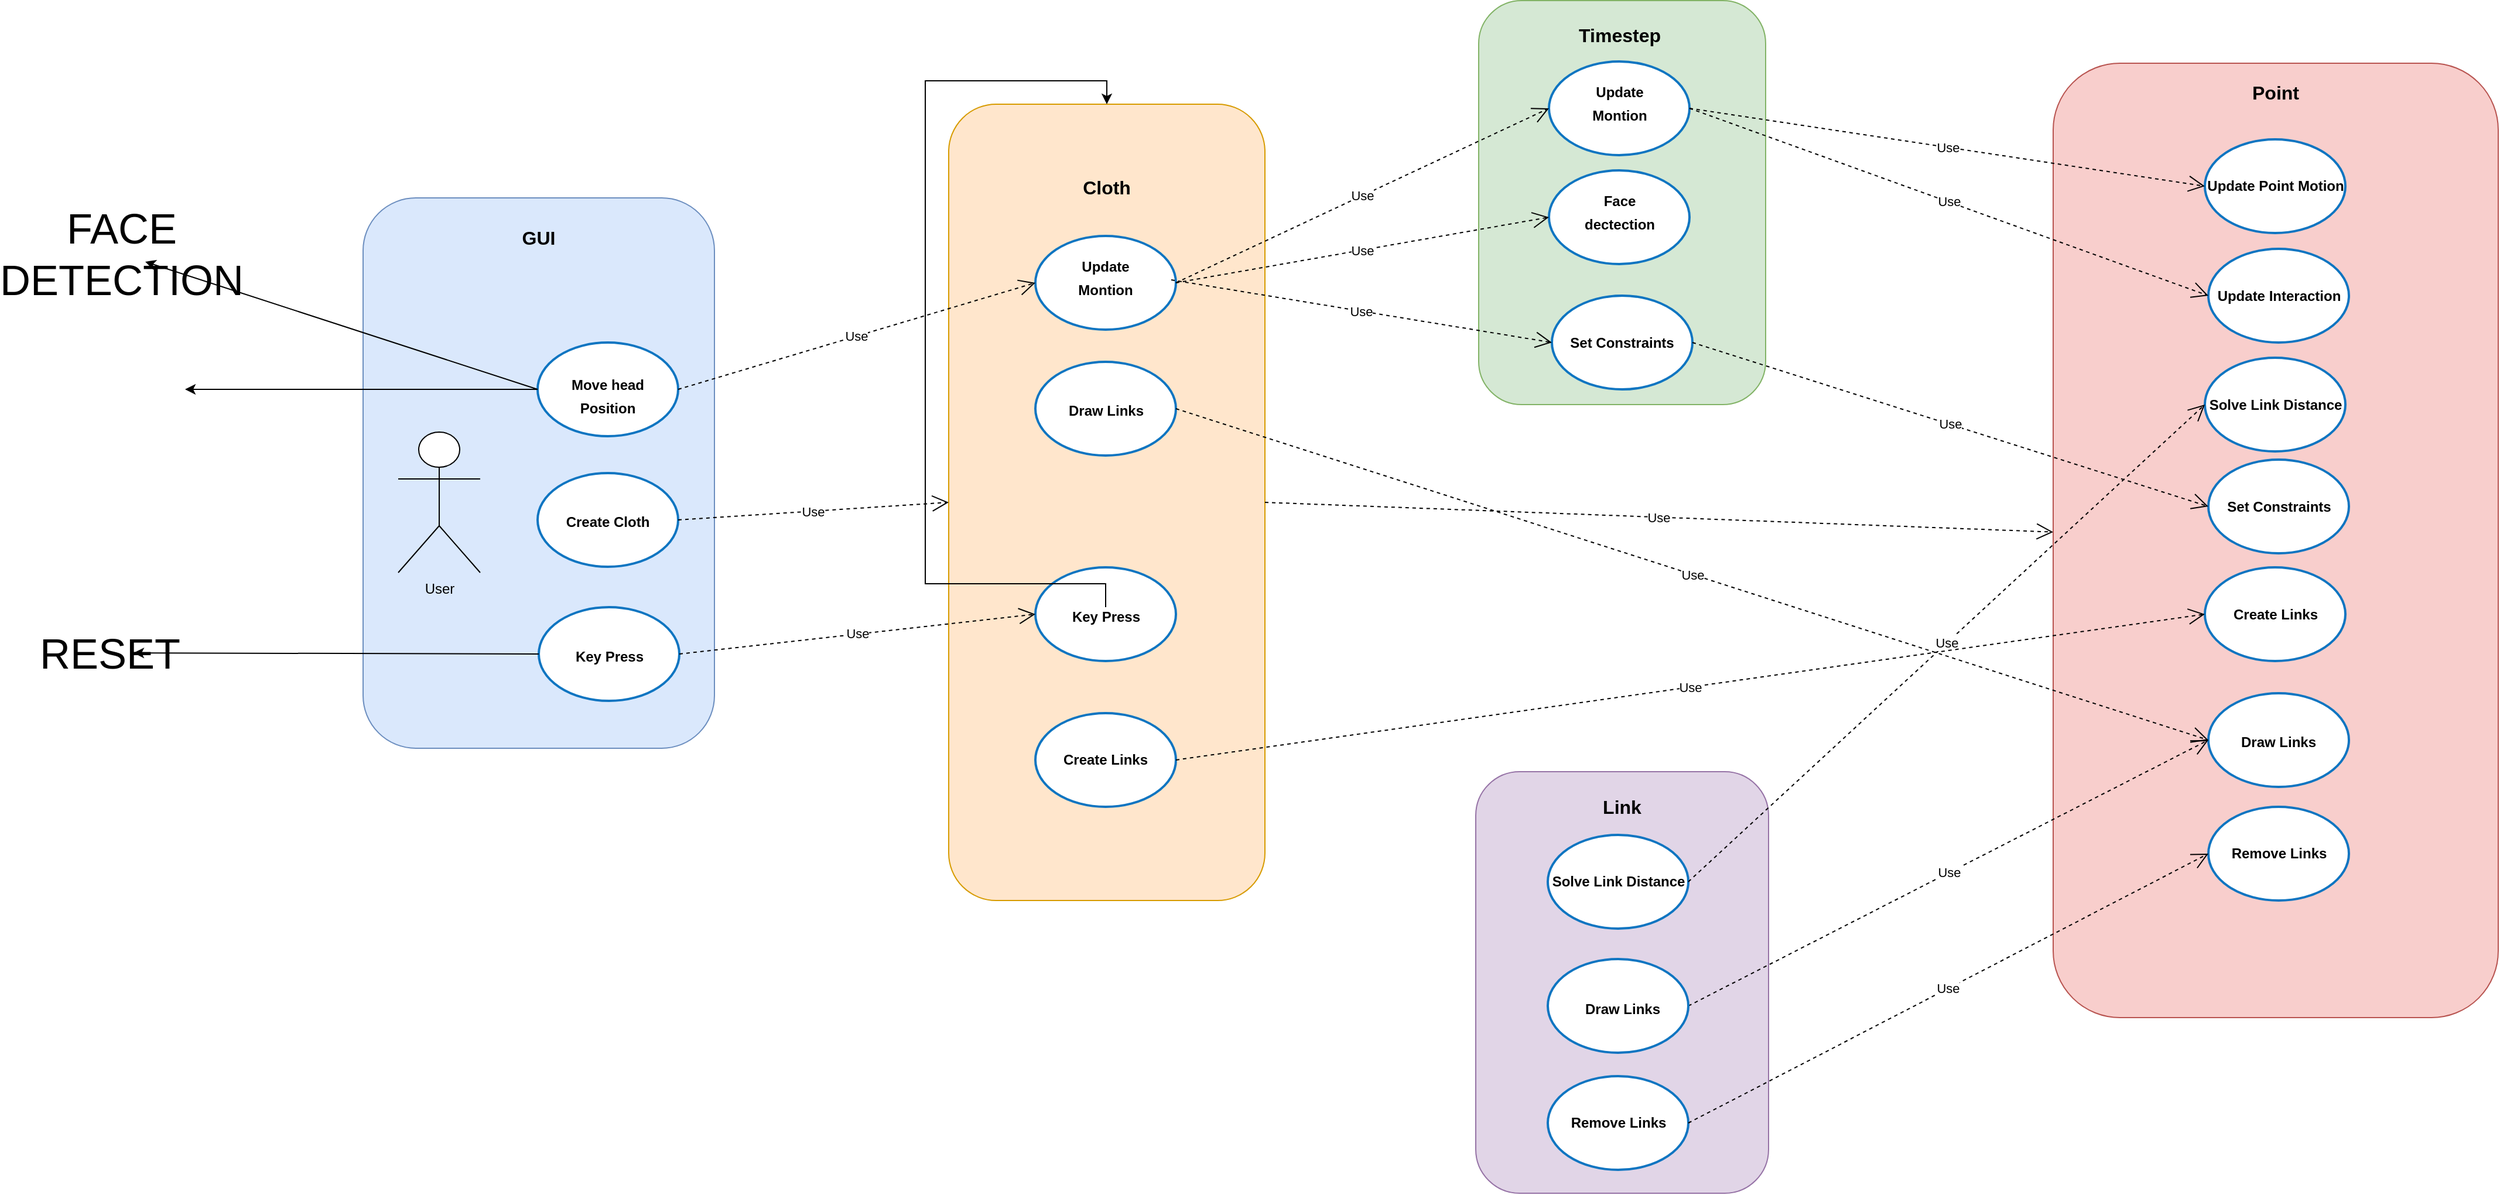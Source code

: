 <mxfile pages="1" version="11.2.9" type="github"><diagram id="Cx7xE0Kvr34w0EGpW7dX" name="Page-1"><mxGraphModel dx="2394" dy="854" grid="1" gridSize="10" guides="1" tooltips="1" connect="1" arrows="1" fold="1" page="1" pageScale="1" pageWidth="850" pageHeight="1100" math="0" shadow="0"><root><mxCell id="0"/><mxCell id="1" parent="0"/><mxCell id="xgwpat7PdMoK2Z2tDvWP-8" value="" style="rounded=1;whiteSpace=wrap;html=1;fillColor=#e1d5e7;strokeColor=#9673a6;" parent="1" vertex="1"><mxGeometry x="740" y="670" width="250" height="360" as="geometry"/></mxCell><mxCell id="pGEgc3og7L42PxTnYxmK-7" value="" style="group" vertex="1" connectable="0" parent="1"><mxGeometry x="1233" y="65" width="380" height="815" as="geometry"/></mxCell><mxCell id="xgwpat7PdMoK2Z2tDvWP-11" value="" style="rounded=1;whiteSpace=wrap;html=1;fillColor=#f8cecc;strokeColor=#b85450;" parent="pGEgc3og7L42PxTnYxmK-7" vertex="1"><mxGeometry width="380" height="815" as="geometry"/></mxCell><mxCell id="pGEgc3og7L42PxTnYxmK-6" value="" style="group" vertex="1" connectable="0" parent="pGEgc3og7L42PxTnYxmK-7"><mxGeometry x="129.5" y="15" width="120.5" height="683.5" as="geometry"/></mxCell><mxCell id="xgwpat7PdMoK2Z2tDvWP-32" value="" style="group" parent="pGEgc3og7L42PxTnYxmK-6" vertex="1" connectable="0"><mxGeometry width="120" height="590" as="geometry"/></mxCell><mxCell id="xgwpat7PdMoK2Z2tDvWP-12" value="&lt;b style=&quot;font-size: 16px;&quot;&gt;Point&lt;/b&gt;" style="text;html=1;strokeColor=none;fillColor=none;align=center;verticalAlign=middle;whiteSpace=wrap;rounded=0;fontSize=16;" parent="xgwpat7PdMoK2Z2tDvWP-32" vertex="1"><mxGeometry x="40" width="40" height="20" as="geometry"/></mxCell><mxCell id="xgwpat7PdMoK2Z2tDvWP-31" value="" style="group" parent="xgwpat7PdMoK2Z2tDvWP-32" vertex="1" connectable="0"><mxGeometry y="50" width="120" height="540" as="geometry"/></mxCell><mxCell id="xgwpat7PdMoK2Z2tDvWP-20" value="&lt;b&gt;Update Point Motion&lt;/b&gt;" style="ellipse;whiteSpace=wrap;html=1;strokeWidth=2;strokeColor=#0F75C1;" parent="xgwpat7PdMoK2Z2tDvWP-31" vertex="1"><mxGeometry width="120" height="80" as="geometry"/></mxCell><mxCell id="xgwpat7PdMoK2Z2tDvWP-27" value="&lt;b&gt;Solve Link Distance&lt;/b&gt;" style="ellipse;whiteSpace=wrap;html=1;strokeWidth=2;strokeColor=#0F75C1;" parent="pGEgc3og7L42PxTnYxmK-7" vertex="1"><mxGeometry x="129.5" y="251.5" width="120" height="80" as="geometry"/></mxCell><mxCell id="xgwpat7PdMoK2Z2tDvWP-25" value="&lt;b&gt;Remove Links&lt;/b&gt;" style="ellipse;whiteSpace=wrap;html=1;strokeWidth=2;strokeColor=#0F75C1;" parent="pGEgc3og7L42PxTnYxmK-7" vertex="1"><mxGeometry x="132.5" y="635" width="120" height="80" as="geometry"/></mxCell><mxCell id="xgwpat7PdMoK2Z2tDvWP-24" value="&lt;b&gt;Create Links&lt;/b&gt;" style="ellipse;whiteSpace=wrap;html=1;strokeWidth=2;strokeColor=#0F75C1;" parent="pGEgc3og7L42PxTnYxmK-7" vertex="1"><mxGeometry x="129.5" y="430.5" width="120" height="80" as="geometry"/></mxCell><mxCell id="xgwpat7PdMoK2Z2tDvWP-23" value="&lt;b&gt;Set Constraints&lt;/b&gt;" style="ellipse;whiteSpace=wrap;html=1;strokeWidth=2;strokeColor=#0F75C1;" parent="pGEgc3og7L42PxTnYxmK-7" vertex="1"><mxGeometry x="132.5" y="338.5" width="120" height="80" as="geometry"/></mxCell><mxCell id="xgwpat7PdMoK2Z2tDvWP-22" value="&lt;b&gt;Update Interaction&lt;/b&gt;" style="ellipse;whiteSpace=wrap;html=1;strokeWidth=2;strokeColor=#0F75C1;" parent="pGEgc3og7L42PxTnYxmK-7" vertex="1"><mxGeometry x="132.5" y="158.5" width="120" height="80" as="geometry"/></mxCell><mxCell id="pGEgc3og7L42PxTnYxmK-39" value="" style="group" vertex="1" connectable="0" parent="pGEgc3og7L42PxTnYxmK-7"><mxGeometry x="132.5" y="538" width="120" height="80" as="geometry"/></mxCell><mxCell id="pGEgc3og7L42PxTnYxmK-1" value="" style="ellipse;whiteSpace=wrap;html=1;strokeColor=#0F75C1;strokeWidth=2;fontSize=16;" vertex="1" parent="pGEgc3og7L42PxTnYxmK-39"><mxGeometry width="120" height="80" as="geometry"/></mxCell><mxCell id="pGEgc3og7L42PxTnYxmK-2" value="&lt;span style=&quot;font-size: 12px&quot;&gt;&lt;b&gt;Draw Links&lt;/b&gt;&lt;/span&gt;" style="text;html=1;strokeColor=none;fillColor=none;align=center;verticalAlign=middle;whiteSpace=wrap;rounded=0;fontSize=16;" vertex="1" parent="pGEgc3og7L42PxTnYxmK-39"><mxGeometry x="24.5" y="34" width="71" height="12" as="geometry"/></mxCell><mxCell id="xgwpat7PdMoK2Z2tDvWP-6" value="" style="group" parent="1" vertex="1" connectable="0"><mxGeometry x="290" y="100" width="270" height="680" as="geometry"/></mxCell><mxCell id="xgwpat7PdMoK2Z2tDvWP-4" value="" style="rounded=1;whiteSpace=wrap;html=1;fillColor=#ffe6cc;strokeColor=#d79b00;" parent="xgwpat7PdMoK2Z2tDvWP-6" vertex="1"><mxGeometry width="270" height="680" as="geometry"/></mxCell><mxCell id="xgwpat7PdMoK2Z2tDvWP-5" value="&lt;b style=&quot;font-size: 16px;&quot;&gt;Cloth&lt;/b&gt;" style="text;html=1;strokeColor=none;fillColor=none;align=center;verticalAlign=middle;whiteSpace=wrap;rounded=0;fontSize=16;" parent="xgwpat7PdMoK2Z2tDvWP-6" vertex="1"><mxGeometry x="101.25" y="41.391" width="67.5" height="59.13" as="geometry"/></mxCell><mxCell id="pGEgc3og7L42PxTnYxmK-41" value="" style="group" vertex="1" connectable="0" parent="xgwpat7PdMoK2Z2tDvWP-6"><mxGeometry x="74" y="112.5" width="120" height="80" as="geometry"/></mxCell><mxCell id="pGEgc3og7L42PxTnYxmK-42" value="" style="ellipse;whiteSpace=wrap;html=1;strokeColor=#0F75C1;strokeWidth=2;fontSize=16;" vertex="1" parent="pGEgc3og7L42PxTnYxmK-41"><mxGeometry width="120" height="80" as="geometry"/></mxCell><mxCell id="pGEgc3og7L42PxTnYxmK-43" value="&lt;font style=&quot;font-size: 12px&quot;&gt;&lt;b&gt;Update Montion&lt;/b&gt;&lt;/font&gt;" style="text;html=1;strokeColor=none;fillColor=none;align=center;verticalAlign=middle;whiteSpace=wrap;rounded=0;fontSize=16;" vertex="1" parent="pGEgc3og7L42PxTnYxmK-41"><mxGeometry x="40" y="28" width="40" height="12" as="geometry"/></mxCell><mxCell id="pGEgc3og7L42PxTnYxmK-44" value="" style="group" vertex="1" connectable="0" parent="xgwpat7PdMoK2Z2tDvWP-6"><mxGeometry x="74" y="220" width="120" height="80" as="geometry"/></mxCell><mxCell id="pGEgc3og7L42PxTnYxmK-45" value="" style="ellipse;whiteSpace=wrap;html=1;strokeColor=#0F75C1;strokeWidth=2;fontSize=16;" vertex="1" parent="pGEgc3og7L42PxTnYxmK-44"><mxGeometry width="120" height="80" as="geometry"/></mxCell><mxCell id="pGEgc3og7L42PxTnYxmK-46" value="&lt;span style=&quot;font-size: 12px&quot;&gt;&lt;b&gt;Draw Links&lt;/b&gt;&lt;/span&gt;" style="text;html=1;strokeColor=none;fillColor=none;align=center;verticalAlign=middle;whiteSpace=wrap;rounded=0;fontSize=16;" vertex="1" parent="pGEgc3og7L42PxTnYxmK-44"><mxGeometry x="24.5" y="34" width="71" height="12" as="geometry"/></mxCell><mxCell id="pGEgc3og7L42PxTnYxmK-52" value="" style="group" vertex="1" connectable="0" parent="xgwpat7PdMoK2Z2tDvWP-6"><mxGeometry x="74" y="395.5" width="120" height="80" as="geometry"/></mxCell><mxCell id="pGEgc3og7L42PxTnYxmK-68" value="" style="group" vertex="1" connectable="0" parent="pGEgc3og7L42PxTnYxmK-52"><mxGeometry width="120" height="80" as="geometry"/></mxCell><mxCell id="pGEgc3og7L42PxTnYxmK-53" value="" style="ellipse;whiteSpace=wrap;html=1;strokeColor=#0F75C1;strokeWidth=2;fontSize=16;" vertex="1" parent="pGEgc3og7L42PxTnYxmK-68"><mxGeometry width="120" height="80" as="geometry"/></mxCell><mxCell id="pGEgc3og7L42PxTnYxmK-54" value="&lt;span style=&quot;font-size: 12px&quot;&gt;&lt;b&gt;Key Press&lt;/b&gt;&lt;/span&gt;" style="text;html=1;strokeColor=none;fillColor=none;align=center;verticalAlign=middle;whiteSpace=wrap;rounded=0;fontSize=16;" vertex="1" parent="pGEgc3og7L42PxTnYxmK-68"><mxGeometry x="24.5" y="34" width="71" height="12" as="geometry"/></mxCell><mxCell id="pGEgc3og7L42PxTnYxmK-55" value="&lt;b&gt;Create Links&lt;/b&gt;" style="ellipse;whiteSpace=wrap;html=1;strokeWidth=2;strokeColor=#0F75C1;" vertex="1" parent="xgwpat7PdMoK2Z2tDvWP-6"><mxGeometry x="74" y="520" width="120" height="80" as="geometry"/></mxCell><mxCell id="pGEgc3og7L42PxTnYxmK-65" style="edgeStyle=orthogonalEdgeStyle;rounded=0;orthogonalLoop=1;jettySize=auto;html=1;entryX=0.5;entryY=0;entryDx=0;entryDy=0;" edge="1" parent="xgwpat7PdMoK2Z2tDvWP-6" source="pGEgc3og7L42PxTnYxmK-54" target="xgwpat7PdMoK2Z2tDvWP-4"><mxGeometry relative="1" as="geometry"/></mxCell><mxCell id="pGEgc3og7L42PxTnYxmK-11" value="Use" style="endArrow=open;endSize=12;dashed=1;html=1;exitX=1;exitY=0.5;exitDx=0;exitDy=0;entryX=0;entryY=0.5;entryDx=0;entryDy=0;" edge="1" parent="1" source="pGEgc3og7L42PxTnYxmK-9" target="pGEgc3og7L42PxTnYxmK-1"><mxGeometry width="160" relative="1" as="geometry"><mxPoint x="935" y="617" as="sourcePoint"/><mxPoint x="1230" y="510" as="targetPoint"/></mxGeometry></mxCell><mxCell id="pGEgc3og7L42PxTnYxmK-12" value="" style="group" vertex="1" connectable="0" parent="1"><mxGeometry x="801.5" y="830" width="120" height="80" as="geometry"/></mxCell><mxCell id="pGEgc3og7L42PxTnYxmK-9" value="" style="ellipse;whiteSpace=wrap;html=1;strokeColor=#0F75C1;strokeWidth=2;fontSize=16;" vertex="1" parent="pGEgc3og7L42PxTnYxmK-12"><mxGeometry width="120" height="80" as="geometry"/></mxCell><mxCell id="pGEgc3og7L42PxTnYxmK-16" value="" style="group" vertex="1" connectable="0" parent="pGEgc3og7L42PxTnYxmK-12"><mxGeometry x="28" y="34.5" width="71" height="12" as="geometry"/></mxCell><mxCell id="pGEgc3og7L42PxTnYxmK-10" value="&lt;span style=&quot;font-size: 12px&quot;&gt;&lt;b&gt;Draw Links&lt;/b&gt;&lt;/span&gt;" style="text;html=1;strokeColor=none;fillColor=none;align=center;verticalAlign=middle;whiteSpace=wrap;rounded=0;fontSize=16;" vertex="1" parent="pGEgc3og7L42PxTnYxmK-16"><mxGeometry width="71" height="12" as="geometry"/></mxCell><mxCell id="xgwpat7PdMoK2Z2tDvWP-9" value="&lt;b style=&quot;font-size: 16px;&quot;&gt;Link&lt;/b&gt;" style="text;html=1;strokeColor=none;fillColor=none;align=center;verticalAlign=middle;whiteSpace=wrap;rounded=0;fontSize=16;" parent="1" vertex="1"><mxGeometry x="845" y="690.167" width="40" height="20" as="geometry"/></mxCell><mxCell id="pGEgc3og7L42PxTnYxmK-33" value="&lt;b&gt;Solve Link Distance&lt;/b&gt;" style="ellipse;whiteSpace=wrap;html=1;strokeWidth=2;strokeColor=#0F75C1;" vertex="1" parent="1"><mxGeometry x="801.5" y="724" width="120" height="80" as="geometry"/></mxCell><mxCell id="pGEgc3og7L42PxTnYxmK-34" value="Use" style="endArrow=open;endSize=12;dashed=1;html=1;entryX=0;entryY=0.5;entryDx=0;entryDy=0;exitX=1;exitY=0.5;exitDx=0;exitDy=0;" edge="1" parent="1" source="pGEgc3og7L42PxTnYxmK-33" target="xgwpat7PdMoK2Z2tDvWP-27"><mxGeometry width="160" relative="1" as="geometry"><mxPoint x="932.5" y="332.5" as="sourcePoint"/><mxPoint x="1375.5" y="273.5" as="targetPoint"/></mxGeometry></mxCell><mxCell id="pGEgc3og7L42PxTnYxmK-35" value="&lt;b&gt;Remove Links&lt;/b&gt;" style="ellipse;whiteSpace=wrap;html=1;strokeWidth=2;strokeColor=#0F75C1;" vertex="1" parent="1"><mxGeometry x="801.5" y="930" width="120" height="80" as="geometry"/></mxCell><mxCell id="pGEgc3og7L42PxTnYxmK-36" value="Use" style="endArrow=open;endSize=12;dashed=1;html=1;exitX=1;exitY=0.5;exitDx=0;exitDy=0;entryX=0;entryY=0.5;entryDx=0;entryDy=0;" edge="1" parent="1" source="pGEgc3og7L42PxTnYxmK-35" target="xgwpat7PdMoK2Z2tDvWP-25"><mxGeometry width="160" relative="1" as="geometry"><mxPoint x="931.5" y="880" as="sourcePoint"/><mxPoint x="1373" y="733.5" as="targetPoint"/></mxGeometry></mxCell><mxCell id="pGEgc3og7L42PxTnYxmK-48" value="Use" style="endArrow=open;endSize=12;dashed=1;html=1;exitX=1;exitY=0.5;exitDx=0;exitDy=0;entryX=0;entryY=0.5;entryDx=0;entryDy=0;" edge="1" parent="1" source="pGEgc3og7L42PxTnYxmK-45" target="pGEgc3og7L42PxTnYxmK-1"><mxGeometry width="160" relative="1" as="geometry"><mxPoint x="570" y="450" as="sourcePoint"/><mxPoint x="752.5" y="413" as="targetPoint"/></mxGeometry></mxCell><mxCell id="pGEgc3og7L42PxTnYxmK-49" value="" style="group" vertex="1" connectable="0" parent="1"><mxGeometry x="742.5" y="11.5" width="245" height="345" as="geometry"/></mxCell><mxCell id="pGEgc3og7L42PxTnYxmK-13" value="" style="group" vertex="1" connectable="0" parent="pGEgc3og7L42PxTnYxmK-49"><mxGeometry width="245" height="345" as="geometry"/></mxCell><mxCell id="xgwpat7PdMoK2Z2tDvWP-14" value="" style="rounded=1;whiteSpace=wrap;html=1;fillColor=#d5e8d4;strokeColor=#82b366;" parent="pGEgc3og7L42PxTnYxmK-13" vertex="1"><mxGeometry width="245" height="345" as="geometry"/></mxCell><mxCell id="xgwpat7PdMoK2Z2tDvWP-13" value="" style="group" parent="pGEgc3og7L42PxTnYxmK-13" vertex="1" connectable="0"><mxGeometry y="5" width="240" height="310" as="geometry"/></mxCell><mxCell id="xgwpat7PdMoK2Z2tDvWP-36" value="" style="group" parent="xgwpat7PdMoK2Z2tDvWP-13" vertex="1" connectable="0"><mxGeometry x="60" y="47" width="120" height="80" as="geometry"/></mxCell><mxCell id="xgwpat7PdMoK2Z2tDvWP-35" value="" style="ellipse;whiteSpace=wrap;html=1;strokeColor=#0F75C1;strokeWidth=2;fontSize=16;" parent="xgwpat7PdMoK2Z2tDvWP-36" vertex="1"><mxGeometry width="120" height="80" as="geometry"/></mxCell><mxCell id="xgwpat7PdMoK2Z2tDvWP-34" value="&lt;font style=&quot;font-size: 12px&quot;&gt;&lt;b&gt;Update Montion&lt;/b&gt;&lt;/font&gt;" style="text;html=1;strokeColor=none;fillColor=none;align=center;verticalAlign=middle;whiteSpace=wrap;rounded=0;fontSize=16;" parent="xgwpat7PdMoK2Z2tDvWP-36" vertex="1"><mxGeometry x="40" y="28" width="40" height="12" as="geometry"/></mxCell><mxCell id="xgwpat7PdMoK2Z2tDvWP-42" value="" style="group" parent="xgwpat7PdMoK2Z2tDvWP-13" vertex="1" connectable="0"><mxGeometry x="60" y="140" width="120" height="80" as="geometry"/></mxCell><mxCell id="xgwpat7PdMoK2Z2tDvWP-43" value="" style="ellipse;whiteSpace=wrap;html=1;strokeColor=#0F75C1;strokeWidth=2;fontSize=16;" parent="xgwpat7PdMoK2Z2tDvWP-42" vertex="1"><mxGeometry width="120" height="80" as="geometry"/></mxCell><mxCell id="xgwpat7PdMoK2Z2tDvWP-44" value="&lt;span style=&quot;font-size: 12px&quot;&gt;&lt;b&gt;Face dectection&lt;/b&gt;&lt;/span&gt;" style="text;html=1;strokeColor=none;fillColor=none;align=center;verticalAlign=middle;whiteSpace=wrap;rounded=0;fontSize=16;" parent="xgwpat7PdMoK2Z2tDvWP-42" vertex="1"><mxGeometry x="40" y="28" width="40" height="12" as="geometry"/></mxCell><mxCell id="xgwpat7PdMoK2Z2tDvWP-46" value="" style="group" parent="xgwpat7PdMoK2Z2tDvWP-13" vertex="1" connectable="0"><mxGeometry x="100" y="14" width="40" height="20" as="geometry"/></mxCell><mxCell id="xgwpat7PdMoK2Z2tDvWP-15" value="&lt;b style=&quot;font-size: 16px;&quot;&gt;Timestep&lt;/b&gt;" style="text;html=1;strokeColor=none;fillColor=none;align=center;verticalAlign=middle;whiteSpace=wrap;rounded=0;fontSize=16;" parent="xgwpat7PdMoK2Z2tDvWP-46" vertex="1"><mxGeometry width="40" height="20" as="geometry"/></mxCell><mxCell id="pGEgc3og7L42PxTnYxmK-57" value="&lt;b&gt;Set Constraints&lt;/b&gt;" style="ellipse;whiteSpace=wrap;html=1;strokeWidth=2;strokeColor=#0F75C1;" vertex="1" parent="pGEgc3og7L42PxTnYxmK-13"><mxGeometry x="62.5" y="252" width="120" height="80" as="geometry"/></mxCell><mxCell id="xgwpat7PdMoK2Z2tDvWP-38" value="Use" style="endArrow=open;endSize=12;dashed=1;html=1;entryX=0;entryY=0.5;entryDx=0;entryDy=0;exitX=1;exitY=0.5;exitDx=0;exitDy=0;" parent="1" source="xgwpat7PdMoK2Z2tDvWP-35" target="xgwpat7PdMoK2Z2tDvWP-20" edge="1"><mxGeometry width="160" relative="1" as="geometry"><mxPoint x="570" y="230" as="sourcePoint"/><mxPoint x="1242.667" y="385" as="targetPoint"/></mxGeometry></mxCell><mxCell id="xgwpat7PdMoK2Z2tDvWP-39" value="Use" style="endArrow=open;endSize=12;dashed=1;html=1;entryX=0;entryY=0.5;entryDx=0;entryDy=0;exitX=1;exitY=0.5;exitDx=0;exitDy=0;" parent="1" source="xgwpat7PdMoK2Z2tDvWP-35" target="xgwpat7PdMoK2Z2tDvWP-22" edge="1"><mxGeometry width="160" relative="1" as="geometry"><mxPoint x="890" y="610" as="sourcePoint"/><mxPoint x="1252.667" y="395" as="targetPoint"/></mxGeometry></mxCell><mxCell id="pGEgc3og7L42PxTnYxmK-50" value="Use" style="endArrow=open;endSize=12;dashed=1;html=1;exitX=1;exitY=0.5;exitDx=0;exitDy=0;entryX=0;entryY=0.5;entryDx=0;entryDy=0;" edge="1" parent="1" source="pGEgc3og7L42PxTnYxmK-42" target="xgwpat7PdMoK2Z2tDvWP-35"><mxGeometry width="160" relative="1" as="geometry"><mxPoint x="570" y="450" as="sourcePoint"/><mxPoint x="752.5" y="194" as="targetPoint"/></mxGeometry></mxCell><mxCell id="pGEgc3og7L42PxTnYxmK-56" value="Use" style="endArrow=open;endSize=12;dashed=1;html=1;exitX=1;exitY=0.5;exitDx=0;exitDy=0;entryX=0;entryY=0.5;entryDx=0;entryDy=0;" edge="1" parent="1" source="pGEgc3og7L42PxTnYxmK-55" target="xgwpat7PdMoK2Z2tDvWP-24"><mxGeometry width="160" relative="1" as="geometry"><mxPoint x="494" y="370" as="sourcePoint"/><mxPoint x="1375.5" y="653" as="targetPoint"/></mxGeometry></mxCell><mxCell id="pGEgc3og7L42PxTnYxmK-58" value="Use" style="endArrow=open;endSize=12;dashed=1;html=1;entryX=0;entryY=0.5;entryDx=0;entryDy=0;exitX=1;exitY=0.5;exitDx=0;exitDy=0;" edge="1" parent="1" source="pGEgc3og7L42PxTnYxmK-57" target="xgwpat7PdMoK2Z2tDvWP-23"><mxGeometry width="160" relative="1" as="geometry"><mxPoint x="932.5" y="113.5" as="sourcePoint"/><mxPoint x="1375.5" y="273.5" as="targetPoint"/></mxGeometry></mxCell><mxCell id="pGEgc3og7L42PxTnYxmK-59" value="Use" style="endArrow=open;endSize=12;dashed=1;html=1;exitX=1;exitY=0.5;exitDx=0;exitDy=0;entryX=0;entryY=0.5;entryDx=0;entryDy=0;" edge="1" parent="1" source="pGEgc3og7L42PxTnYxmK-42" target="xgwpat7PdMoK2Z2tDvWP-43"><mxGeometry width="160" relative="1" as="geometry"><mxPoint x="494" y="262.5" as="sourcePoint"/><mxPoint x="812.5" y="113.5" as="targetPoint"/></mxGeometry></mxCell><mxCell id="pGEgc3og7L42PxTnYxmK-60" value="Use" style="endArrow=open;endSize=12;dashed=1;html=1;entryX=0;entryY=0.5;entryDx=0;entryDy=0;" edge="1" parent="1" target="pGEgc3og7L42PxTnYxmK-57"><mxGeometry width="160" relative="1" as="geometry"><mxPoint x="480" y="250" as="sourcePoint"/><mxPoint x="812.5" y="206.5" as="targetPoint"/></mxGeometry></mxCell><mxCell id="pGEgc3og7L42PxTnYxmK-61" value="Use" style="endArrow=open;endSize=12;dashed=1;html=1;exitX=1;exitY=0.5;exitDx=0;exitDy=0;" edge="1" parent="1" source="xgwpat7PdMoK2Z2tDvWP-4" target="xgwpat7PdMoK2Z2tDvWP-11"><mxGeometry width="160" relative="1" as="geometry"><mxPoint x="494" y="370" as="sourcePoint"/><mxPoint x="1375.5" y="653" as="targetPoint"/></mxGeometry></mxCell><mxCell id="pGEgc3og7L42PxTnYxmK-76" value="" style="group" vertex="1" connectable="0" parent="1"><mxGeometry x="-140" y="320" width="230" height="380" as="geometry"/></mxCell><mxCell id="xgwpat7PdMoK2Z2tDvWP-7" value="d" style="group" parent="pGEgc3og7L42PxTnYxmK-76" vertex="1" connectable="0"><mxGeometry x="50" width="180" height="380" as="geometry"/></mxCell><mxCell id="xgwpat7PdMoK2Z2tDvWP-1" value="" style="rounded=1;whiteSpace=wrap;html=1;fillColor=#dae8fc;strokeColor=#6c8ebf;" parent="xgwpat7PdMoK2Z2tDvWP-7" vertex="1"><mxGeometry x="-120" y="-140" width="300" height="470" as="geometry"/></mxCell><mxCell id="pGEgc3og7L42PxTnYxmK-87" value="" style="group" vertex="1" connectable="0" parent="xgwpat7PdMoK2Z2tDvWP-7"><mxGeometry x="29" y="-16.5" width="120" height="80" as="geometry"/></mxCell><mxCell id="pGEgc3og7L42PxTnYxmK-85" value="" style="ellipse;whiteSpace=wrap;html=1;strokeColor=#0F75C1;strokeWidth=2;fontSize=16;" vertex="1" parent="pGEgc3og7L42PxTnYxmK-87"><mxGeometry width="120" height="80" as="geometry"/></mxCell><mxCell id="pGEgc3og7L42PxTnYxmK-86" value="&lt;span style=&quot;font-size: 12px&quot;&gt;&lt;b&gt;Move head Position&lt;/b&gt;&lt;/span&gt;" style="text;html=1;strokeColor=none;fillColor=none;align=center;verticalAlign=middle;whiteSpace=wrap;rounded=0;fontSize=16;" vertex="1" parent="pGEgc3og7L42PxTnYxmK-87"><mxGeometry x="17" y="38.5" width="86" height="12" as="geometry"/></mxCell><mxCell id="pGEgc3og7L42PxTnYxmK-89" value="" style="group" vertex="1" connectable="0" parent="xgwpat7PdMoK2Z2tDvWP-7"><mxGeometry x="29" y="95" width="120" height="80" as="geometry"/></mxCell><mxCell id="pGEgc3og7L42PxTnYxmK-78" value="" style="ellipse;whiteSpace=wrap;html=1;strokeColor=#0F75C1;strokeWidth=2;fontSize=16;" vertex="1" parent="pGEgc3og7L42PxTnYxmK-89"><mxGeometry width="120" height="80" as="geometry"/></mxCell><mxCell id="pGEgc3og7L42PxTnYxmK-79" value="&lt;span style=&quot;font-size: 12px&quot;&gt;&lt;b&gt;Create Cloth&lt;/b&gt;&lt;/span&gt;" style="text;html=1;strokeColor=none;fillColor=none;align=center;verticalAlign=middle;whiteSpace=wrap;rounded=0;fontSize=16;" vertex="1" parent="pGEgc3og7L42PxTnYxmK-89"><mxGeometry x="17" y="34" width="86" height="12" as="geometry"/></mxCell><mxCell id="pGEgc3og7L42PxTnYxmK-74" value="" style="group" vertex="1" connectable="0" parent="xgwpat7PdMoK2Z2tDvWP-7"><mxGeometry x="30" y="209.5" width="120" height="80" as="geometry"/></mxCell><mxCell id="pGEgc3og7L42PxTnYxmK-71" value="" style="ellipse;whiteSpace=wrap;html=1;strokeColor=#0F75C1;strokeWidth=2;fontSize=16;" vertex="1" parent="pGEgc3og7L42PxTnYxmK-74"><mxGeometry width="120" height="80" as="geometry"/></mxCell><mxCell id="pGEgc3og7L42PxTnYxmK-72" value="&lt;span style=&quot;font-size: 12px&quot;&gt;&lt;b&gt;Key Press&lt;/b&gt;&lt;/span&gt;" style="text;html=1;strokeColor=none;fillColor=none;align=center;verticalAlign=middle;whiteSpace=wrap;rounded=0;fontSize=16;container=1;" vertex="1" parent="pGEgc3og7L42PxTnYxmK-74"><mxGeometry x="24.5" y="34" width="71" height="12" as="geometry"/></mxCell><mxCell id="xgwpat7PdMoK2Z2tDvWP-3" value="&lt;span style=&quot;background-color: rgb(218 , 232 , 252)&quot;&gt;User&lt;/span&gt;" style="shape=umlActor;verticalLabelPosition=bottom;labelBackgroundColor=#ffffff;verticalAlign=top;html=1;" parent="pGEgc3og7L42PxTnYxmK-76" vertex="1"><mxGeometry x="-40" y="60" width="70" height="120" as="geometry"/></mxCell><mxCell id="pGEgc3og7L42PxTnYxmK-81" value="Use" style="endArrow=open;endSize=12;dashed=1;html=1;exitX=1;exitY=0.5;exitDx=0;exitDy=0;entryX=0;entryY=0.5;entryDx=0;entryDy=0;" edge="1" parent="1" source="pGEgc3og7L42PxTnYxmK-78" target="xgwpat7PdMoK2Z2tDvWP-4"><mxGeometry width="160" relative="1" as="geometry"><mxPoint x="494" y="262.5" as="sourcePoint"/><mxPoint x="812.5" y="113.5" as="targetPoint"/></mxGeometry></mxCell><mxCell id="pGEgc3og7L42PxTnYxmK-82" value="Use" style="endArrow=open;endSize=12;dashed=1;html=1;exitX=1;exitY=0.5;exitDx=0;exitDy=0;entryX=0;entryY=0.5;entryDx=0;entryDy=0;" edge="1" parent="1" source="pGEgc3og7L42PxTnYxmK-71" target="pGEgc3og7L42PxTnYxmK-53"><mxGeometry width="160" relative="1" as="geometry"><mxPoint x="70" y="560" as="sourcePoint"/><mxPoint x="300" y="450" as="targetPoint"/></mxGeometry></mxCell><mxCell id="xgwpat7PdMoK2Z2tDvWP-2" value="&lt;b style=&quot;font-size: 16px;&quot;&gt;GUI&lt;/b&gt;" style="text;html=1;strokeColor=none;fillColor=none;align=center;verticalAlign=middle;whiteSpace=wrap;rounded=0;fontSize=16;" parent="1" vertex="1"><mxGeometry x="-80" y="203.5" width="40" height="20" as="geometry"/></mxCell><mxCell id="pGEgc3og7L42PxTnYxmK-88" value="Use" style="endArrow=open;endSize=12;dashed=1;html=1;exitX=1;exitY=0.5;exitDx=0;exitDy=0;entryX=0;entryY=0.5;entryDx=0;entryDy=0;" edge="1" parent="1" source="pGEgc3og7L42PxTnYxmK-85" target="pGEgc3og7L42PxTnYxmK-42"><mxGeometry width="160" relative="1" as="geometry"><mxPoint x="70" y="455" as="sourcePoint"/><mxPoint x="374" y="545.5" as="targetPoint"/></mxGeometry></mxCell><mxCell id="pGEgc3og7L42PxTnYxmK-94" value="" style="shape=image;html=1;verticalAlign=top;verticalLabelPosition=bottom;labelBackgroundColor=#ffffff;imageAspect=0;aspect=fixed;image=https://cdn3.iconfinder.com/data/icons/other-icons/48/sound-128.png" vertex="1" parent="1"><mxGeometry x="-490" y="279.5" width="128" height="128" as="geometry"/></mxCell><mxCell id="pGEgc3og7L42PxTnYxmK-95" value="" style="endArrow=classic;html=1;exitX=0;exitY=0.5;exitDx=0;exitDy=0;" edge="1" parent="1" source="pGEgc3og7L42PxTnYxmK-71" target="pGEgc3og7L42PxTnYxmK-97"><mxGeometry width="50" height="50" relative="1" as="geometry"><mxPoint x="-370" y="740" as="sourcePoint"/><mxPoint x="-320" y="690" as="targetPoint"/></mxGeometry></mxCell><mxCell id="pGEgc3og7L42PxTnYxmK-90" value="" style="endArrow=classic;html=1;exitX=0;exitY=0.5;exitDx=0;exitDy=0;entryX=1;entryY=0.5;entryDx=0;entryDy=0;" edge="1" parent="1" source="pGEgc3og7L42PxTnYxmK-85" target="pGEgc3og7L42PxTnYxmK-94"><mxGeometry width="50" height="50" relative="1" as="geometry"><mxPoint x="-60" y="920" as="sourcePoint"/><mxPoint x="-60" y="800" as="targetPoint"/></mxGeometry></mxCell><mxCell id="pGEgc3og7L42PxTnYxmK-97" value="&lt;span style=&quot;font-size: 36px&quot;&gt;RESET&lt;/span&gt;" style="text;html=1;strokeColor=none;fillColor=none;align=center;verticalAlign=middle;whiteSpace=wrap;rounded=0;" vertex="1" parent="1"><mxGeometry x="-446" y="563.5" width="40" height="10" as="geometry"/></mxCell><mxCell id="pGEgc3og7L42PxTnYxmK-106" value="&lt;span style=&quot;font-size: 36px&quot;&gt;FACE DETECTION&lt;/span&gt;" style="text;html=1;strokeColor=none;fillColor=none;align=center;verticalAlign=middle;whiteSpace=wrap;rounded=0;" vertex="1" parent="1"><mxGeometry x="-436" y="210" width="40" height="36" as="geometry"/></mxCell><mxCell id="pGEgc3og7L42PxTnYxmK-115" value="" style="endArrow=classic;html=1;exitX=0;exitY=0.5;exitDx=0;exitDy=0;" edge="1" parent="1" source="pGEgc3og7L42PxTnYxmK-85" target="pGEgc3og7L42PxTnYxmK-106"><mxGeometry width="50" height="50" relative="1" as="geometry"><mxPoint x="-50" y="579.5" as="sourcePoint"/><mxPoint x="-396" y="578.555" as="targetPoint"/></mxGeometry></mxCell></root></mxGraphModel></diagram></mxfile>